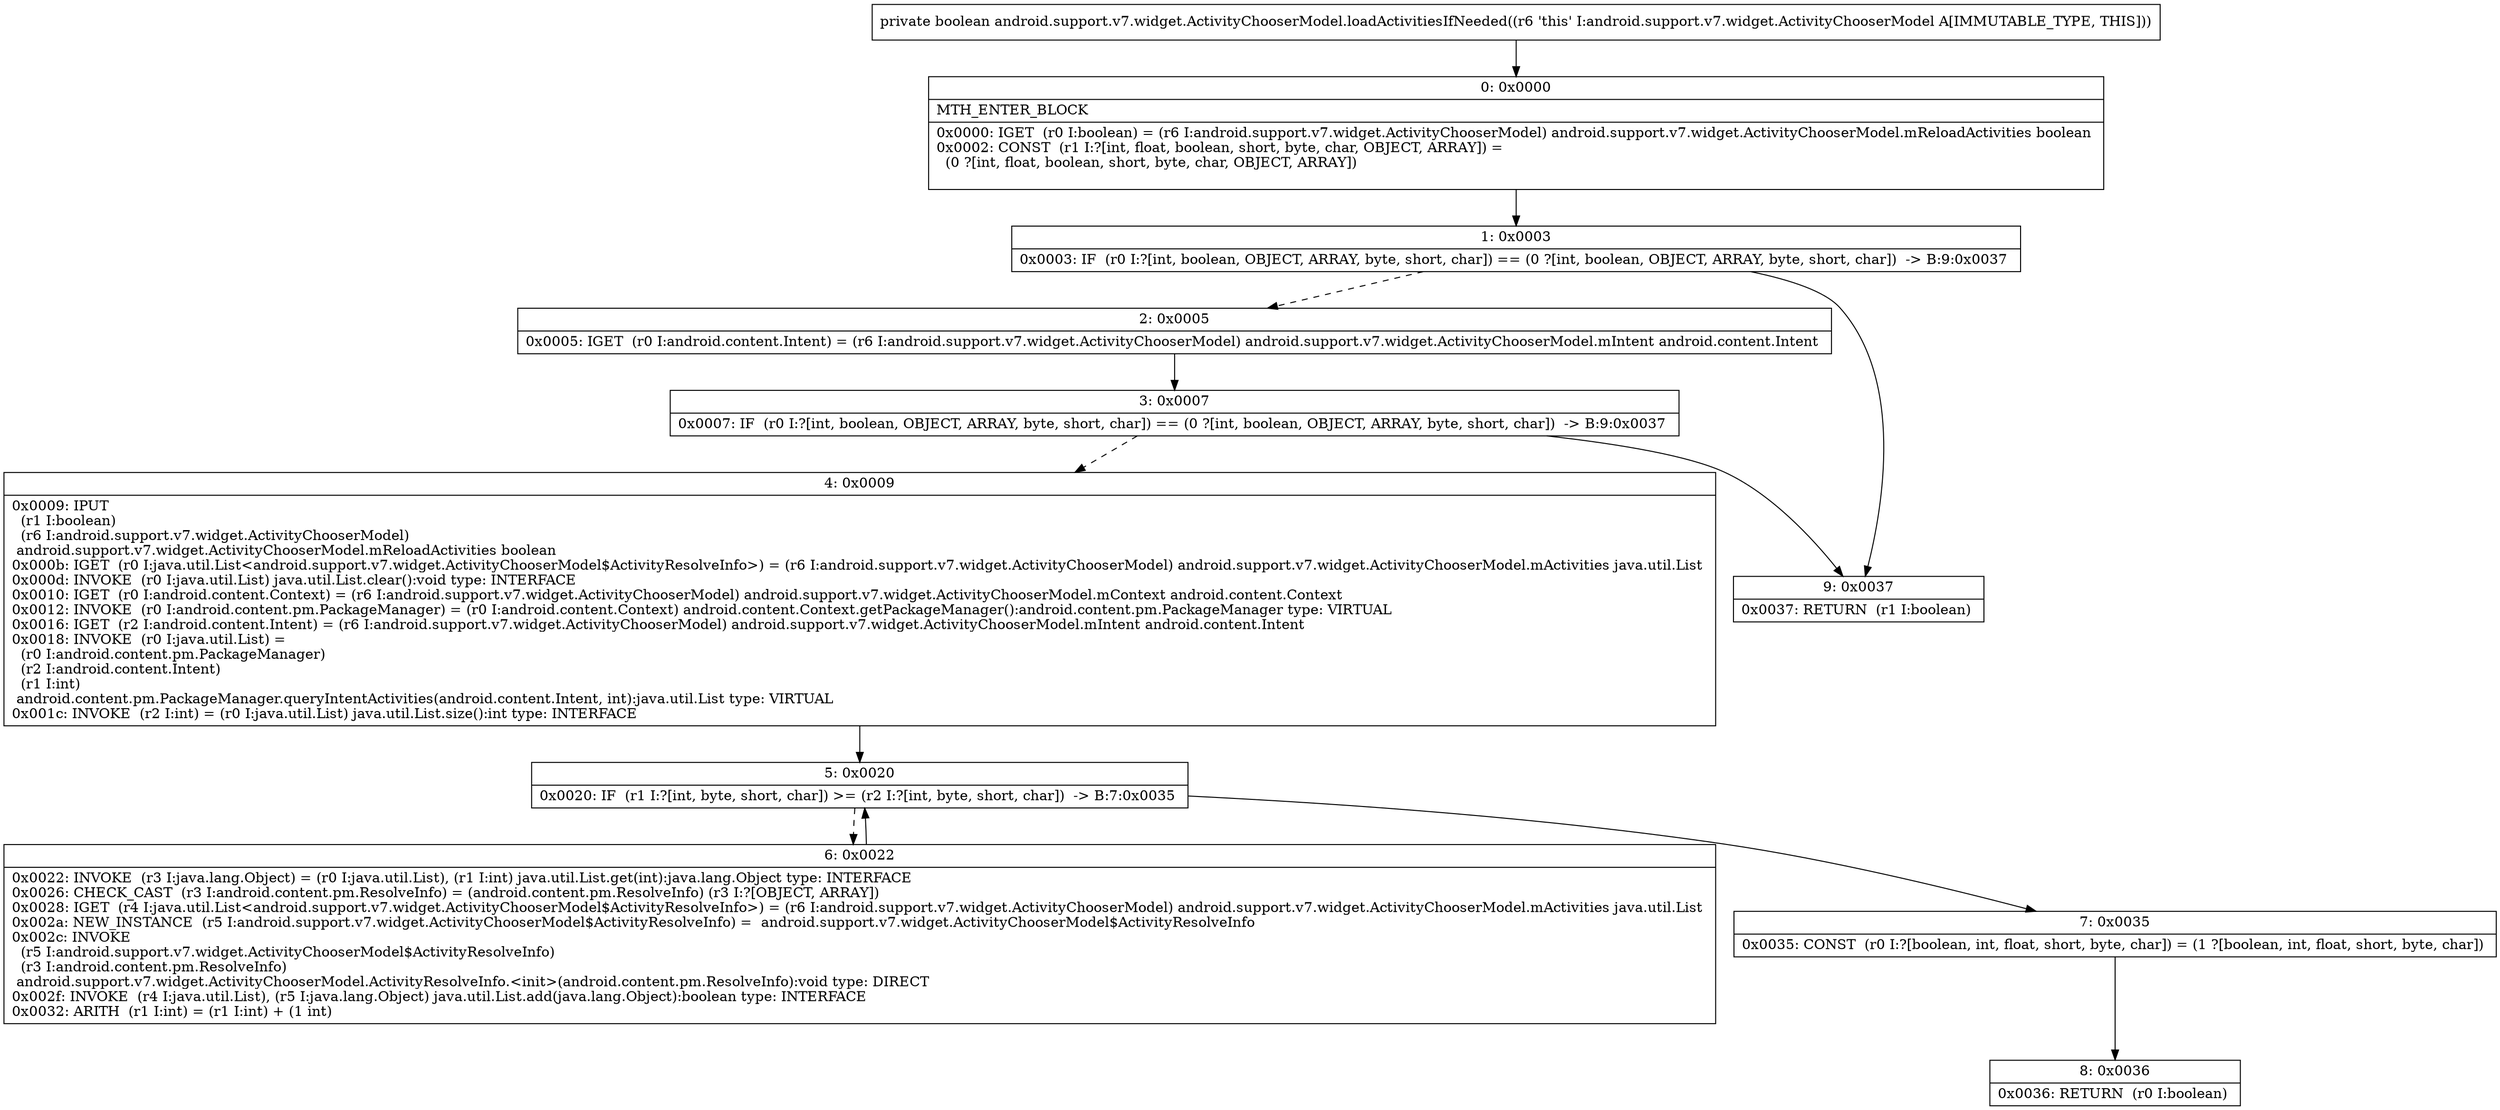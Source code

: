 digraph "CFG forandroid.support.v7.widget.ActivityChooserModel.loadActivitiesIfNeeded()Z" {
Node_0 [shape=record,label="{0\:\ 0x0000|MTH_ENTER_BLOCK\l|0x0000: IGET  (r0 I:boolean) = (r6 I:android.support.v7.widget.ActivityChooserModel) android.support.v7.widget.ActivityChooserModel.mReloadActivities boolean \l0x0002: CONST  (r1 I:?[int, float, boolean, short, byte, char, OBJECT, ARRAY]) = \l  (0 ?[int, float, boolean, short, byte, char, OBJECT, ARRAY])\l \l}"];
Node_1 [shape=record,label="{1\:\ 0x0003|0x0003: IF  (r0 I:?[int, boolean, OBJECT, ARRAY, byte, short, char]) == (0 ?[int, boolean, OBJECT, ARRAY, byte, short, char])  \-\> B:9:0x0037 \l}"];
Node_2 [shape=record,label="{2\:\ 0x0005|0x0005: IGET  (r0 I:android.content.Intent) = (r6 I:android.support.v7.widget.ActivityChooserModel) android.support.v7.widget.ActivityChooserModel.mIntent android.content.Intent \l}"];
Node_3 [shape=record,label="{3\:\ 0x0007|0x0007: IF  (r0 I:?[int, boolean, OBJECT, ARRAY, byte, short, char]) == (0 ?[int, boolean, OBJECT, ARRAY, byte, short, char])  \-\> B:9:0x0037 \l}"];
Node_4 [shape=record,label="{4\:\ 0x0009|0x0009: IPUT  \l  (r1 I:boolean)\l  (r6 I:android.support.v7.widget.ActivityChooserModel)\l android.support.v7.widget.ActivityChooserModel.mReloadActivities boolean \l0x000b: IGET  (r0 I:java.util.List\<android.support.v7.widget.ActivityChooserModel$ActivityResolveInfo\>) = (r6 I:android.support.v7.widget.ActivityChooserModel) android.support.v7.widget.ActivityChooserModel.mActivities java.util.List \l0x000d: INVOKE  (r0 I:java.util.List) java.util.List.clear():void type: INTERFACE \l0x0010: IGET  (r0 I:android.content.Context) = (r6 I:android.support.v7.widget.ActivityChooserModel) android.support.v7.widget.ActivityChooserModel.mContext android.content.Context \l0x0012: INVOKE  (r0 I:android.content.pm.PackageManager) = (r0 I:android.content.Context) android.content.Context.getPackageManager():android.content.pm.PackageManager type: VIRTUAL \l0x0016: IGET  (r2 I:android.content.Intent) = (r6 I:android.support.v7.widget.ActivityChooserModel) android.support.v7.widget.ActivityChooserModel.mIntent android.content.Intent \l0x0018: INVOKE  (r0 I:java.util.List) = \l  (r0 I:android.content.pm.PackageManager)\l  (r2 I:android.content.Intent)\l  (r1 I:int)\l android.content.pm.PackageManager.queryIntentActivities(android.content.Intent, int):java.util.List type: VIRTUAL \l0x001c: INVOKE  (r2 I:int) = (r0 I:java.util.List) java.util.List.size():int type: INTERFACE \l}"];
Node_5 [shape=record,label="{5\:\ 0x0020|0x0020: IF  (r1 I:?[int, byte, short, char]) \>= (r2 I:?[int, byte, short, char])  \-\> B:7:0x0035 \l}"];
Node_6 [shape=record,label="{6\:\ 0x0022|0x0022: INVOKE  (r3 I:java.lang.Object) = (r0 I:java.util.List), (r1 I:int) java.util.List.get(int):java.lang.Object type: INTERFACE \l0x0026: CHECK_CAST  (r3 I:android.content.pm.ResolveInfo) = (android.content.pm.ResolveInfo) (r3 I:?[OBJECT, ARRAY]) \l0x0028: IGET  (r4 I:java.util.List\<android.support.v7.widget.ActivityChooserModel$ActivityResolveInfo\>) = (r6 I:android.support.v7.widget.ActivityChooserModel) android.support.v7.widget.ActivityChooserModel.mActivities java.util.List \l0x002a: NEW_INSTANCE  (r5 I:android.support.v7.widget.ActivityChooserModel$ActivityResolveInfo) =  android.support.v7.widget.ActivityChooserModel$ActivityResolveInfo \l0x002c: INVOKE  \l  (r5 I:android.support.v7.widget.ActivityChooserModel$ActivityResolveInfo)\l  (r3 I:android.content.pm.ResolveInfo)\l android.support.v7.widget.ActivityChooserModel.ActivityResolveInfo.\<init\>(android.content.pm.ResolveInfo):void type: DIRECT \l0x002f: INVOKE  (r4 I:java.util.List), (r5 I:java.lang.Object) java.util.List.add(java.lang.Object):boolean type: INTERFACE \l0x0032: ARITH  (r1 I:int) = (r1 I:int) + (1 int) \l}"];
Node_7 [shape=record,label="{7\:\ 0x0035|0x0035: CONST  (r0 I:?[boolean, int, float, short, byte, char]) = (1 ?[boolean, int, float, short, byte, char]) \l}"];
Node_8 [shape=record,label="{8\:\ 0x0036|0x0036: RETURN  (r0 I:boolean) \l}"];
Node_9 [shape=record,label="{9\:\ 0x0037|0x0037: RETURN  (r1 I:boolean) \l}"];
MethodNode[shape=record,label="{private boolean android.support.v7.widget.ActivityChooserModel.loadActivitiesIfNeeded((r6 'this' I:android.support.v7.widget.ActivityChooserModel A[IMMUTABLE_TYPE, THIS])) }"];
MethodNode -> Node_0;
Node_0 -> Node_1;
Node_1 -> Node_2[style=dashed];
Node_1 -> Node_9;
Node_2 -> Node_3;
Node_3 -> Node_4[style=dashed];
Node_3 -> Node_9;
Node_4 -> Node_5;
Node_5 -> Node_6[style=dashed];
Node_5 -> Node_7;
Node_6 -> Node_5;
Node_7 -> Node_8;
}


